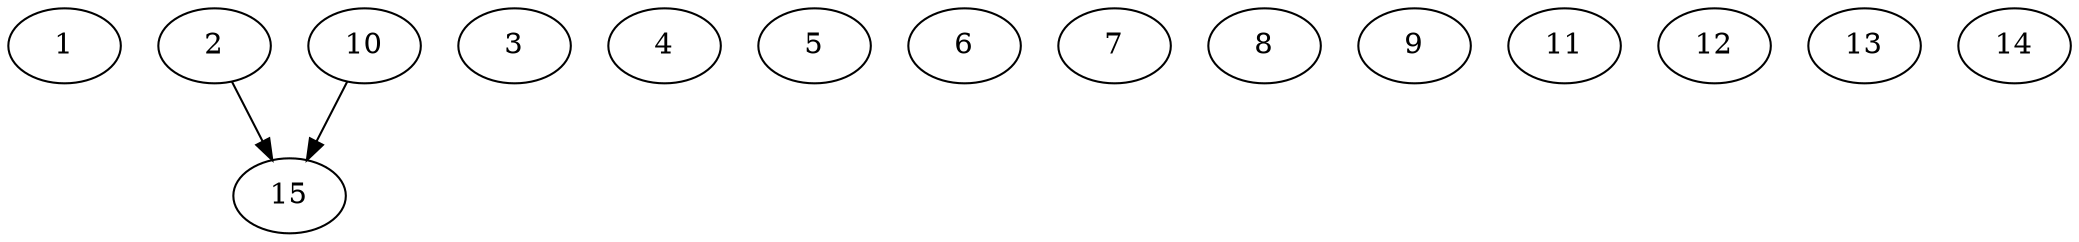 // DAG automatically generated by daggen at Thu Oct  3 13:59:27 2019
// ./daggen --dot -n 15 --ccr 0.3 --fat 0.9 --regular 0.5 --density 0.9 --mindata 5242880 --maxdata 52428800 
digraph G {
  1 [size="23790933", alpha="0.01", expect_size="7137280"] 
  2 [size="89477120", alpha="0.18", expect_size="26843136"] 
  2 -> 15 [size ="26843136"]
  3 [size="83633493", alpha="0.05", expect_size="25090048"] 
  4 [size="168120320", alpha="0.05", expect_size="50436096"] 
  5 [size="104946347", alpha="0.05", expect_size="31483904"] 
  6 [size="53224107", alpha="0.15", expect_size="15967232"] 
  7 [size="45769387", alpha="0.12", expect_size="13730816"] 
  8 [size="137113600", alpha="0.18", expect_size="41134080"] 
  9 [size="24903680", alpha="0.00", expect_size="7471104"] 
  10 [size="51418453", alpha="0.16", expect_size="15425536"] 
  10 -> 15 [size ="15425536"]
  11 [size="44513280", alpha="0.12", expect_size="13353984"] 
  12 [size="55876267", alpha="0.04", expect_size="16762880"] 
  13 [size="43741867", alpha="0.14", expect_size="13122560"] 
  14 [size="82216960", alpha="0.07", expect_size="24665088"] 
  15 [size="122644480", alpha="0.03", expect_size="36793344"] 
}
